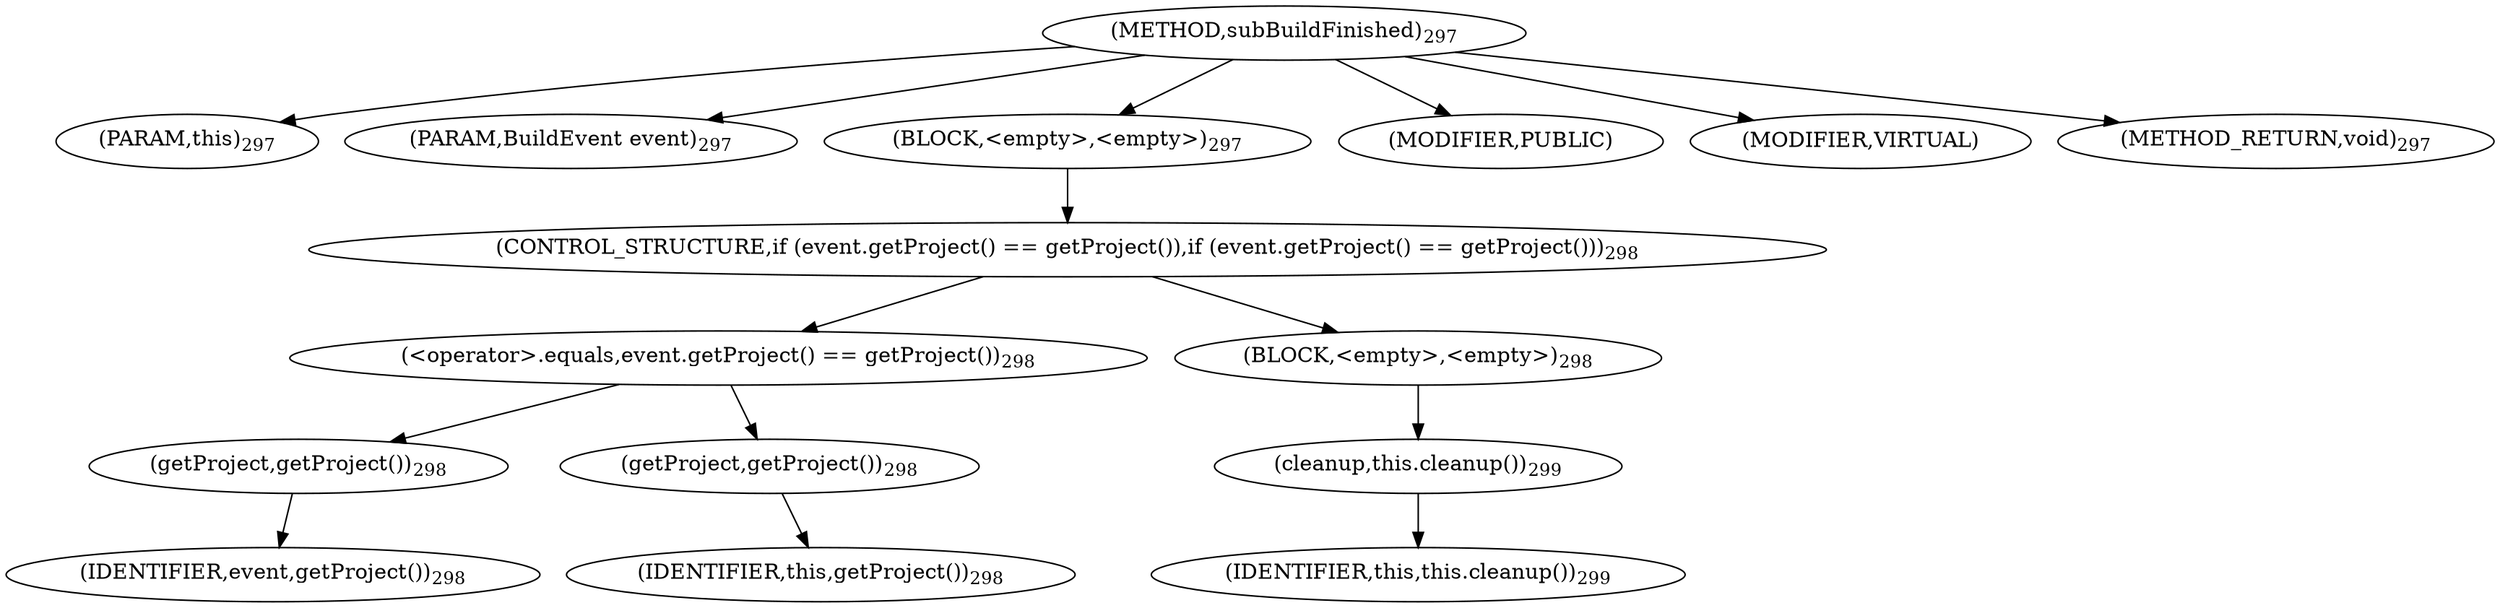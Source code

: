 digraph "subBuildFinished" {  
"384" [label = <(METHOD,subBuildFinished)<SUB>297</SUB>> ]
"26" [label = <(PARAM,this)<SUB>297</SUB>> ]
"385" [label = <(PARAM,BuildEvent event)<SUB>297</SUB>> ]
"386" [label = <(BLOCK,&lt;empty&gt;,&lt;empty&gt;)<SUB>297</SUB>> ]
"387" [label = <(CONTROL_STRUCTURE,if (event.getProject() == getProject()),if (event.getProject() == getProject()))<SUB>298</SUB>> ]
"388" [label = <(&lt;operator&gt;.equals,event.getProject() == getProject())<SUB>298</SUB>> ]
"389" [label = <(getProject,getProject())<SUB>298</SUB>> ]
"390" [label = <(IDENTIFIER,event,getProject())<SUB>298</SUB>> ]
"391" [label = <(getProject,getProject())<SUB>298</SUB>> ]
"25" [label = <(IDENTIFIER,this,getProject())<SUB>298</SUB>> ]
"392" [label = <(BLOCK,&lt;empty&gt;,&lt;empty&gt;)<SUB>298</SUB>> ]
"393" [label = <(cleanup,this.cleanup())<SUB>299</SUB>> ]
"27" [label = <(IDENTIFIER,this,this.cleanup())<SUB>299</SUB>> ]
"394" [label = <(MODIFIER,PUBLIC)> ]
"395" [label = <(MODIFIER,VIRTUAL)> ]
"396" [label = <(METHOD_RETURN,void)<SUB>297</SUB>> ]
  "384" -> "26" 
  "384" -> "385" 
  "384" -> "386" 
  "384" -> "394" 
  "384" -> "395" 
  "384" -> "396" 
  "386" -> "387" 
  "387" -> "388" 
  "387" -> "392" 
  "388" -> "389" 
  "388" -> "391" 
  "389" -> "390" 
  "391" -> "25" 
  "392" -> "393" 
  "393" -> "27" 
}
